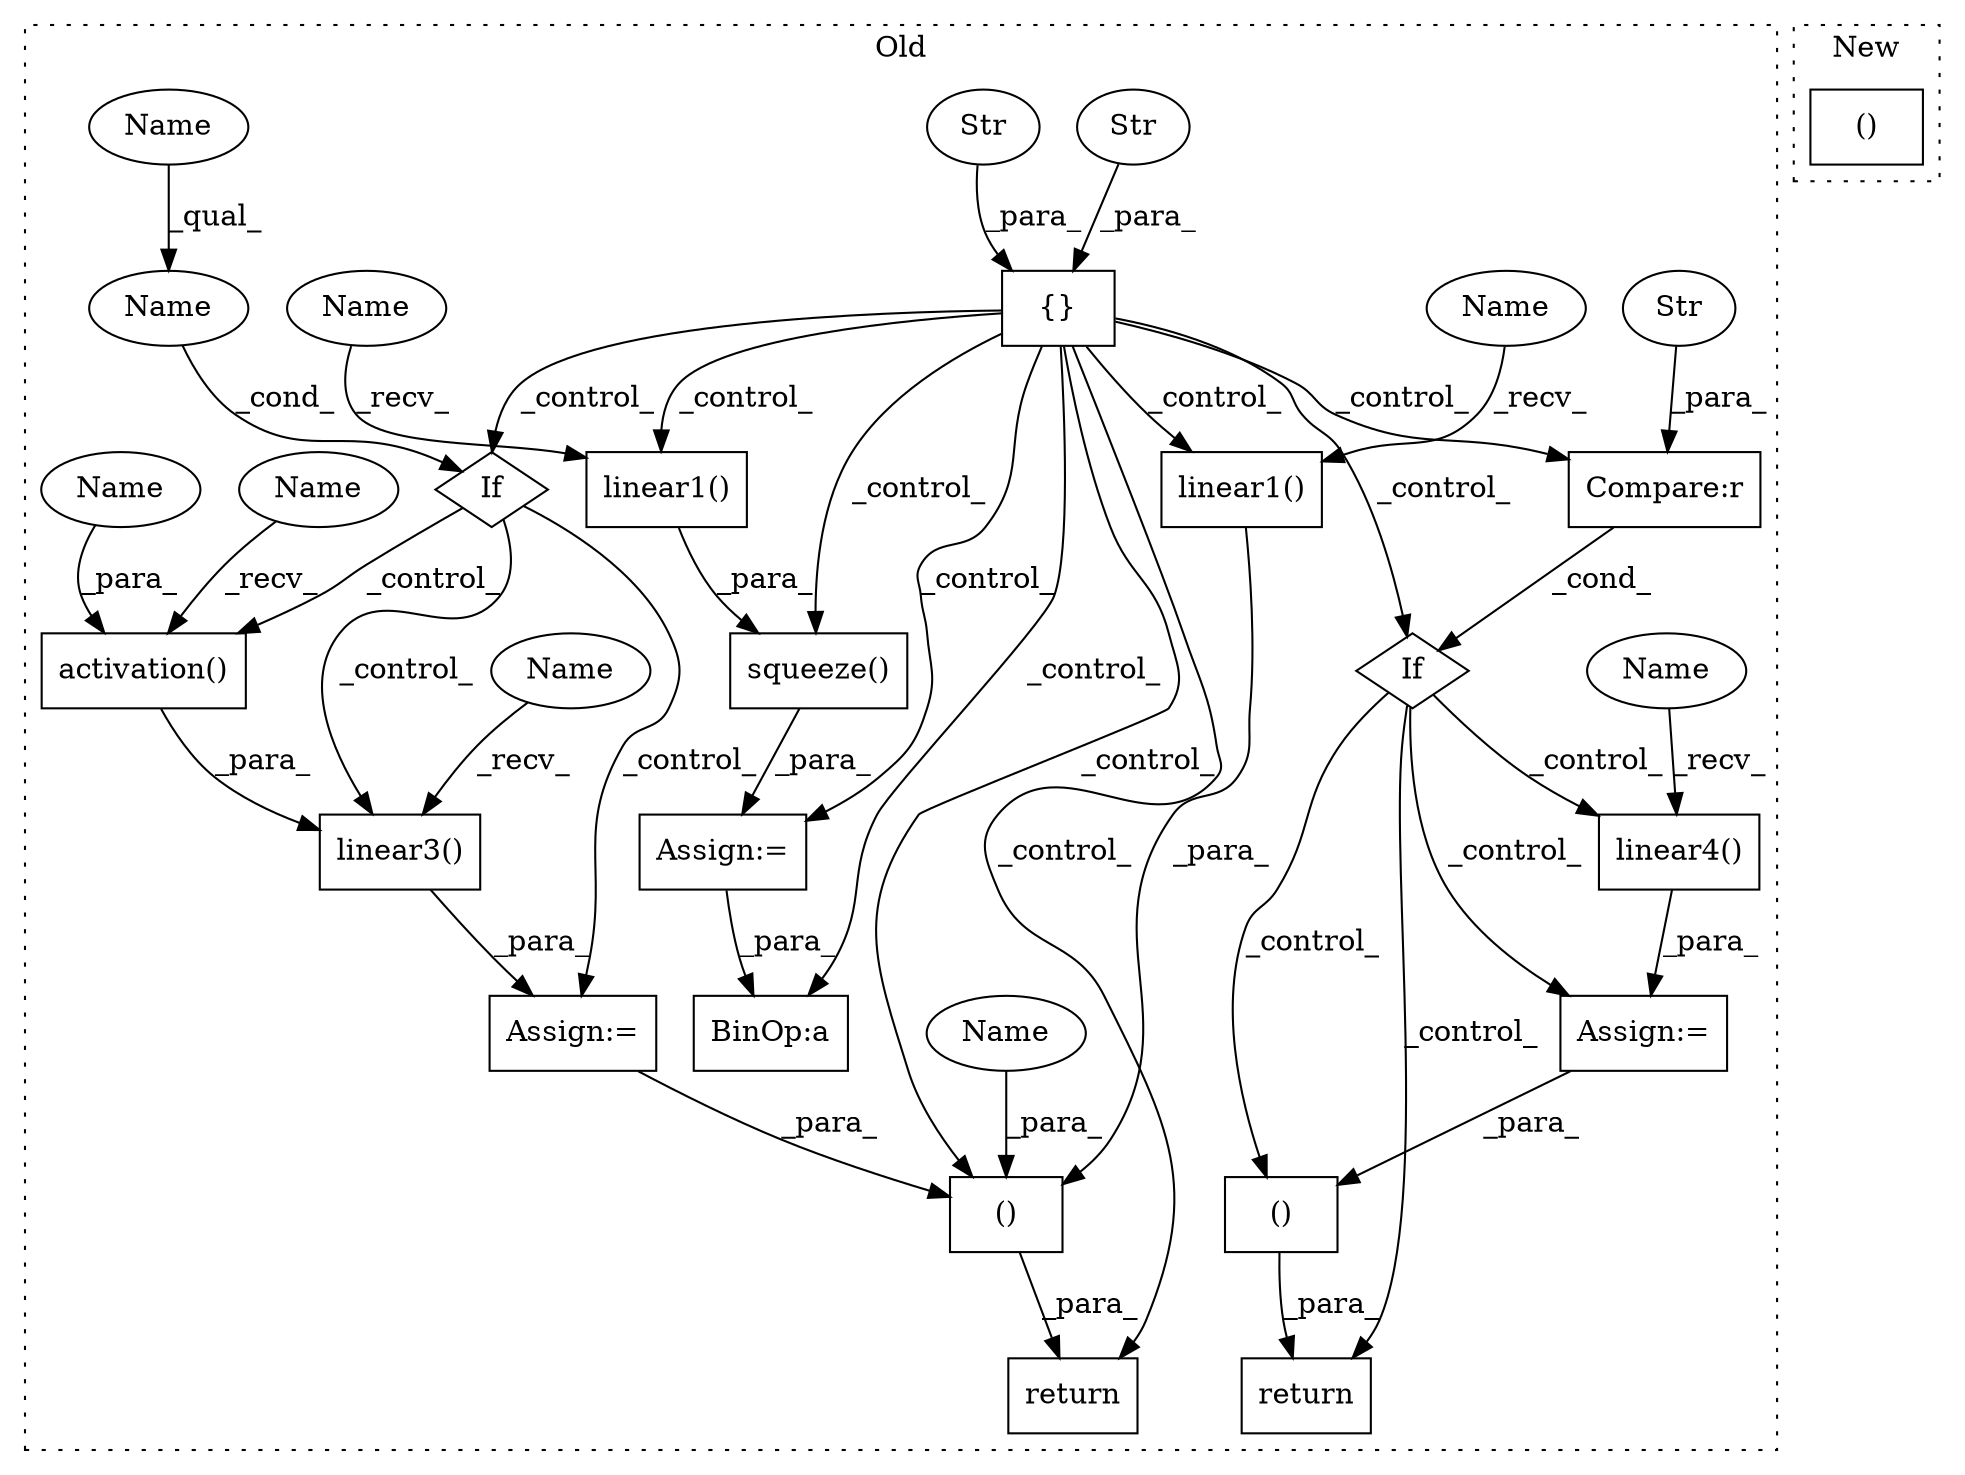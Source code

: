 digraph G {
subgraph cluster0 {
1 [label="linear4()" a="75" s="11536,11550" l="13,1" shape="box"];
3 [label="If" a="96" s="11406,11442" l="0,18" shape="diamond"];
4 [label="()" a="54" s="11585" l="15" shape="box"];
5 [label="Compare:r" a="40" s="11406" l="36" shape="box"];
6 [label="Str" a="66" s="11435" l="7" shape="ellipse"];
7 [label="Assign:=" a="68" s="11533" l="3" shape="box"];
8 [label="return" a="93" s="11568" l="7" shape="box"];
9 [label="{}" a="59" s="10608,10652" l="1,0" shape="box"];
10 [label="If" a="96" s="10828,10851" l="3,22" shape="diamond"];
11 [label="()" a="54" s="11123" l="26" shape="box"];
12 [label="linear1()" a="75" s="11254,11268" l="13,1" shape="box"];
13 [label="BinOp:a" a="82" s="11380" l="3" shape="box"];
14 [label="linear1()" a="75" s="10701,10715" l="13,1" shape="box"];
15 [label="Str" a="66" s="10639" l="13" shape="ellipse"];
16 [label="Str" a="66" s="10622" l="15" shape="ellipse"];
17 [label="linear3()" a="75" s="10885,10924" l="13,1" shape="box"];
18 [label="Name" a="87" s="10831" l="20" shape="ellipse"];
19 [label="activation()" a="75" s="10898,10923" l="16,1" shape="box"];
20 [label="Assign:=" a="68" s="10882" l="3" shape="box"];
21 [label="Assign:=" a="68" s="11237" l="3" shape="box"];
22 [label="squeeze()" a="75" s="11240,11269" l="14,1" shape="box"];
23 [label="return" a="93" s="11107" l="7" shape="box"];
24 [label="Name" a="87" s="10914" l="9" shape="ellipse"];
25 [label="Name" a="87" s="11125" l="9" shape="ellipse"];
26 [label="Name" a="87" s="10885" l="4" shape="ellipse"];
27 [label="Name" a="87" s="10898" l="4" shape="ellipse"];
28 [label="Name" a="87" s="10701" l="4" shape="ellipse"];
29 [label="Name" a="87" s="10831" l="4" shape="ellipse"];
30 [label="Name" a="87" s="11536" l="4" shape="ellipse"];
31 [label="Name" a="87" s="11254" l="4" shape="ellipse"];
label = "Old";
style="dotted";
}
subgraph cluster1 {
2 [label="()" a="54" s="7778" l="19" shape="box"];
label = "New";
style="dotted";
}
1 -> 7 [label="_para_"];
3 -> 1 [label="_control_"];
3 -> 7 [label="_control_"];
3 -> 4 [label="_control_"];
3 -> 8 [label="_control_"];
4 -> 8 [label="_para_"];
5 -> 3 [label="_cond_"];
6 -> 5 [label="_para_"];
7 -> 4 [label="_para_"];
9 -> 11 [label="_control_"];
9 -> 23 [label="_control_"];
9 -> 12 [label="_control_"];
9 -> 3 [label="_control_"];
9 -> 22 [label="_control_"];
9 -> 14 [label="_control_"];
9 -> 5 [label="_control_"];
9 -> 21 [label="_control_"];
9 -> 10 [label="_control_"];
9 -> 13 [label="_control_"];
10 -> 17 [label="_control_"];
10 -> 20 [label="_control_"];
10 -> 19 [label="_control_"];
11 -> 23 [label="_para_"];
12 -> 22 [label="_para_"];
14 -> 11 [label="_para_"];
15 -> 9 [label="_para_"];
16 -> 9 [label="_para_"];
17 -> 20 [label="_para_"];
18 -> 10 [label="_cond_"];
19 -> 17 [label="_para_"];
20 -> 11 [label="_para_"];
21 -> 13 [label="_para_"];
22 -> 21 [label="_para_"];
24 -> 19 [label="_para_"];
25 -> 11 [label="_para_"];
26 -> 17 [label="_recv_"];
27 -> 19 [label="_recv_"];
28 -> 14 [label="_recv_"];
29 -> 18 [label="_qual_"];
30 -> 1 [label="_recv_"];
31 -> 12 [label="_recv_"];
}